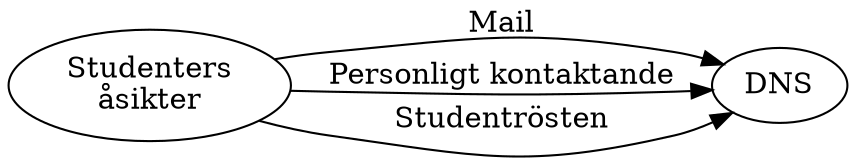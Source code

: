 digraph G {

    rankdir = LR

	subgraph cluster_0 {
//		style=filled;
//		color=lightgrey;
//		node [style=filled,color=white];
 //       node[group=branches];
 //       Kursutvärdering
//        Programråd
//        Institutionsråd
//		Kursutvärdering -> Programråd -> Institutionsråd  [weight = 1000, constraint=false, style=invis];
	//	label = "process #1";
	}

        studs [label = "Studenters\nåsikter"]
    	
    	studs -> DNS [label ="Mail"]
    	studs -> DNS [label ="Personligt kontaktande"]
        studs -> DNS [label ="Studentrösten"]
        
        
        
        
        
        


    //	Institutionsråd  -> "Lärare" [dir=back];




}
